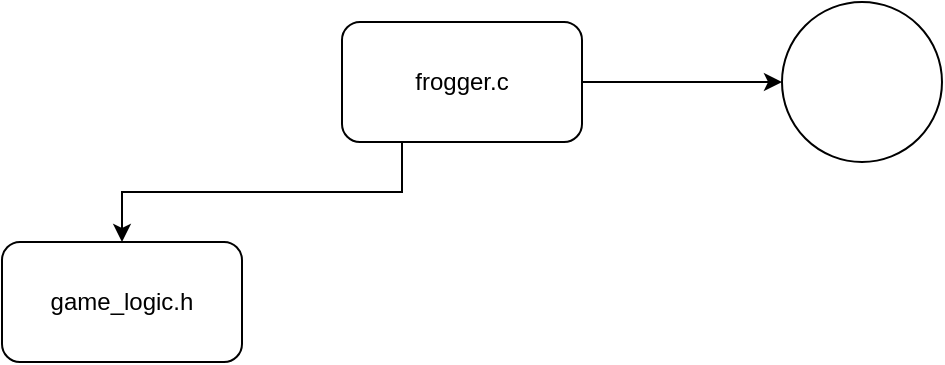 <mxfile version="24.6.2" type="github">
  <diagram name="Page-1" id="SuY9HUNZaAzSDMftqmBQ">
    <mxGraphModel dx="1434" dy="660" grid="1" gridSize="10" guides="1" tooltips="1" connect="1" arrows="1" fold="1" page="1" pageScale="1" pageWidth="827" pageHeight="1169" math="0" shadow="0">
      <root>
        <mxCell id="0" />
        <mxCell id="1" parent="0" />
        <mxCell id="p1rO6B4NsgoRkXblV4Cr-4" style="edgeStyle=orthogonalEdgeStyle;rounded=0;orthogonalLoop=1;jettySize=auto;html=1;exitX=0.25;exitY=1;exitDx=0;exitDy=0;" parent="1" source="p1rO6B4NsgoRkXblV4Cr-2" target="p1rO6B4NsgoRkXblV4Cr-3" edge="1">
          <mxGeometry relative="1" as="geometry" />
        </mxCell>
        <mxCell id="u7oBGmRd1Ctoogpabj1w-2" value="" style="edgeStyle=orthogonalEdgeStyle;rounded=0;orthogonalLoop=1;jettySize=auto;html=1;" edge="1" parent="1" source="p1rO6B4NsgoRkXblV4Cr-2" target="u7oBGmRd1Ctoogpabj1w-1">
          <mxGeometry relative="1" as="geometry" />
        </mxCell>
        <mxCell id="p1rO6B4NsgoRkXblV4Cr-2" value="frogger.c" style="rounded=1;whiteSpace=wrap;html=1;" parent="1" vertex="1">
          <mxGeometry x="370" y="120" width="120" height="60" as="geometry" />
        </mxCell>
        <mxCell id="p1rO6B4NsgoRkXblV4Cr-3" value="&lt;div&gt;game_logic.h&lt;/div&gt;" style="rounded=1;whiteSpace=wrap;html=1;" parent="1" vertex="1">
          <mxGeometry x="200" y="230" width="120" height="60" as="geometry" />
        </mxCell>
        <mxCell id="u7oBGmRd1Ctoogpabj1w-1" value="" style="ellipse;whiteSpace=wrap;html=1;rounded=1;" vertex="1" parent="1">
          <mxGeometry x="590" y="110" width="80" height="80" as="geometry" />
        </mxCell>
      </root>
    </mxGraphModel>
  </diagram>
</mxfile>
